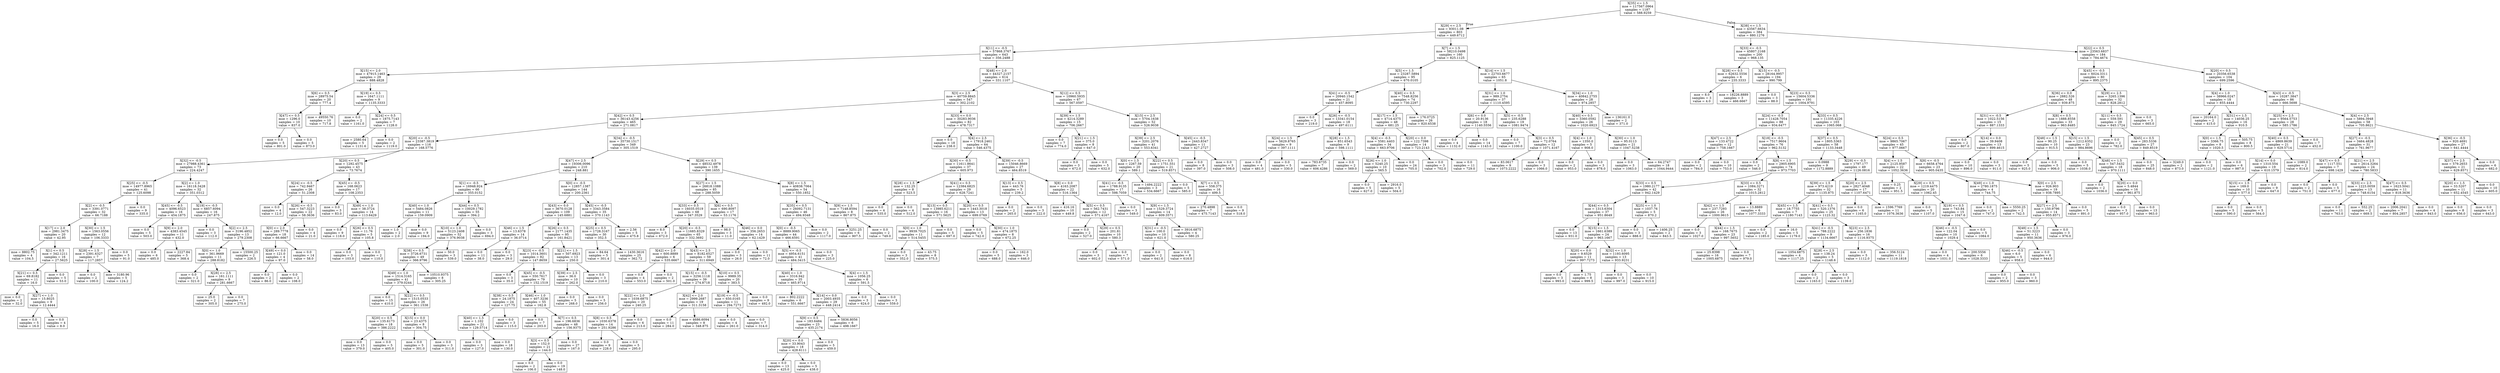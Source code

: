 digraph Tree {
node [shape=box] ;
0 [label="X[35] <= 1.5\nmse = 117567.0964\nsamples = 1187\nvalue = 588.9259"] ;
1 [label="X[29] <= 2.5\nmse = 93011.08\nsamples = 803\nvalue = 449.6712"] ;
0 -> 1 [labeldistance=2.5, labelangle=45, headlabel="True"] ;
2 [label="X[11] <= -0.5\nmse = 57868.3767\nsamples = 643\nvalue = 356.2488"] ;
1 -> 2 ;
3 [label="X[15] <= 2.0\nmse = 47915.1463\nsamples = 29\nvalue = 888.4828"] ;
2 -> 3 ;
4 [label="X[6] <= 0.5\nmse = 28975.54\nsamples = 20\nvalue = 777.4"] ;
3 -> 4 ;
5 [label="X[47] <= 0.5\nmse = 1296.0\nsamples = 10\nvalue = 837.0"] ;
4 -> 5 ;
6 [label="mse = 0.0\nsamples = 5\nvalue = 801.0"] ;
5 -> 6 ;
7 [label="mse = 0.0\nsamples = 5\nvalue = 873.0"] ;
5 -> 7 ;
8 [label="mse = 49550.76\nsamples = 10\nvalue = 717.8"] ;
4 -> 8 ;
9 [label="X[19] <= 0.5\nmse = 1647.1111\nsamples = 9\nvalue = 1135.3333"] ;
3 -> 9 ;
10 [label="mse = 0.0\nsamples = 2\nvalue = 1161.0"] ;
9 -> 10 ;
11 [label="X[24] <= 0.5\nmse = 1875.7143\nsamples = 7\nvalue = 1128.0"] ;
9 -> 11 ;
12 [label="mse = 2580.64\nsamples = 5\nvalue = 1131.6"] ;
11 -> 12 ;
13 [label="mse = 0.0\nsamples = 2\nvalue = 1119.0"] ;
11 -> 13 ;
14 [label="X[48] <= 2.0\nmse = 44327.2157\nsamples = 614\nvalue = 331.1107"] ;
2 -> 14 ;
15 [label="X[3] <= 2.5\nmse = 40759.8845\nsamples = 547\nvalue = 302.2102"] ;
14 -> 15 ;
16 [label="X[42] <= 0.5\nmse = 36143.4256\nsamples = 465\nvalue = 271.0817"] ;
15 -> 16 ;
17 [label="X[20] <= -0.5\nmse = 23387.3819\nsamples = 116\nvalue = 168.5776"] ;
16 -> 17 ;
18 [label="X[32] <= -0.5\nmse = 27988.4361\nsamples = 73\nvalue = 224.4247"] ;
17 -> 18 ;
19 [label="X[25] <= -0.5\nmse = 14977.8965\nsamples = 41\nvalue = 125.6098"] ;
18 -> 19 ;
20 [label="X[2] <= -0.5\nmse = 3391.0771\nsamples = 32\nvalue = 66.7188"] ;
19 -> 20 ;
21 [label="X[17] <= 2.0\nmse = 2981.3475\nsamples = 20\nvalue = 42.95"] ;
20 -> 21 ;
22 [label="mse = 8802.75\nsamples = 4\nvalue = 104.5"] ;
21 -> 22 ;
23 [label="X[1] <= 0.5\nmse = 342.1211\nsamples = 16\nvalue = 27.5625"] ;
21 -> 23 ;
24 [label="X[21] <= 0.5\nmse = 69.8182\nsamples = 11\nvalue = 16.0"] ;
23 -> 24 ;
25 [label="mse = 0.0\nsamples = 2\nvalue = 32.0"] ;
24 -> 25 ;
26 [label="X[27] <= 1.0\nmse = 15.8025\nsamples = 9\nvalue = 12.4444"] ;
24 -> 26 ;
27 [label="mse = 0.0\nsamples = 5\nvalue = 16.0"] ;
26 -> 27 ;
28 [label="mse = 0.0\nsamples = 4\nvalue = 8.0"] ;
26 -> 28 ;
29 [label="mse = 0.0\nsamples = 5\nvalue = 53.0"] ;
23 -> 29 ;
30 [label="X[30] <= 1.5\nmse = 1563.0556\nsamples = 12\nvalue = 106.3333"] ;
20 -> 30 ;
31 [label="X[28] <= 1.5\nmse = 2391.6327\nsamples = 7\nvalue = 117.2857"] ;
30 -> 31 ;
32 [label="mse = 0.0\nsamples = 2\nvalue = 100.0"] ;
31 -> 32 ;
33 [label="mse = 3180.96\nsamples = 5\nvalue = 124.2"] ;
31 -> 33 ;
34 [label="mse = 0.0\nsamples = 5\nvalue = 91.0"] ;
30 -> 34 ;
35 [label="mse = 0.0\nsamples = 9\nvalue = 335.0"] ;
19 -> 35 ;
36 [label="X[2] <= 1.0\nmse = 16118.3428\nsamples = 32\nvalue = 351.0312"] ;
18 -> 36 ;
37 [label="X[45] <= -0.5\nmse = 4096.6523\nsamples = 16\nvalue = 454.1875"] ;
36 -> 37 ;
38 [label="mse = 0.0\nsamples = 5\nvalue = 503.0"] ;
37 -> 38 ;
39 [label="X[9] <= 2.0\nmse = 4383.4545\nsamples = 11\nvalue = 432.0"] ;
37 -> 39 ;
40 [label="mse = 0.0\nsamples = 6\nvalue = 485.0"] ;
39 -> 40 ;
41 [label="mse = 2227.84\nsamples = 5\nvalue = 368.4"] ;
39 -> 41 ;
42 [label="X[19] <= -0.5\nmse = 6857.6094\nsamples = 16\nvalue = 247.875"] ;
36 -> 42 ;
43 [label="mse = 0.0\nsamples = 3\nvalue = 112.0"] ;
42 -> 43 ;
44 [label="X[2] <= 2.5\nmse = 3196.4852\nsamples = 13\nvalue = 279.2308"] ;
42 -> 44 ;
45 [label="X[0] <= 1.0\nmse = 361.9669\nsamples = 11\nvalue = 288.8182"] ;
44 -> 45 ;
46 [label="mse = 0.0\nsamples = 2\nvalue = 321.0"] ;
45 -> 46 ;
47 [label="X[28] <= 2.5\nmse = 161.1111\nsamples = 9\nvalue = 281.6667"] ;
45 -> 47 ;
48 [label="mse = 25.0\nsamples = 2\nvalue = 305.0"] ;
47 -> 48 ;
49 [label="mse = 0.0\nsamples = 7\nvalue = 275.0"] ;
47 -> 49 ;
50 [label="mse = 15500.25\nsamples = 2\nvalue = 226.5"] ;
44 -> 50 ;
51 [label="X[20] <= 0.5\nmse = 1292.4575\nsamples = 43\nvalue = 73.7674"] ;
17 -> 51 ;
52 [label="X[24] <= -0.5\nmse = 742.9467\nsamples = 26\nvalue = 51.2308"] ;
51 -> 52 ;
53 [label="mse = 0.0\nsamples = 4\nvalue = 12.0"] ;
52 -> 53 ;
54 [label="X[26] <= -0.5\nmse = 547.3223\nsamples = 22\nvalue = 58.3636"] ;
52 -> 54 ;
55 [label="X[0] <= 2.0\nmse = 289.7778\nsamples = 18\nvalue = 66.6667"] ;
54 -> 55 ;
56 [label="X[49] <= 0.0\nmse = 121.0\nsamples = 4\nvalue = 97.0"] ;
55 -> 56 ;
57 [label="mse = 0.0\nsamples = 2\nvalue = 86.0"] ;
56 -> 57 ;
58 [label="mse = 0.0\nsamples = 2\nvalue = 108.0"] ;
56 -> 58 ;
59 [label="mse = 0.0\nsamples = 14\nvalue = 58.0"] ;
55 -> 59 ;
60 [label="mse = 0.0\nsamples = 4\nvalue = 21.0"] ;
54 -> 60 ;
61 [label="X[45] <= -0.5\nmse = 168.0623\nsamples = 17\nvalue = 108.2353"] ;
51 -> 61 ;
62 [label="mse = 0.0\nsamples = 3\nvalue = 83.0"] ;
61 -> 62 ;
63 [label="X[49] <= 1.0\nmse = 38.3724\nsamples = 14\nvalue = 113.6429"] ;
61 -> 63 ;
64 [label="mse = 0.0\nsamples = 9\nvalue = 118.0"] ;
63 -> 64 ;
65 [label="X[26] <= 0.5\nmse = 11.76\nsamples = 5\nvalue = 105.8"] ;
63 -> 65 ;
66 [label="mse = 0.0\nsamples = 3\nvalue = 103.0"] ;
65 -> 66 ;
67 [label="mse = 0.0\nsamples = 2\nvalue = 110.0"] ;
65 -> 67 ;
68 [label="X[34] <= -0.5\nmse = 35730.1517\nsamples = 349\nvalue = 305.1519"] ;
16 -> 68 ;
69 [label="X[47] <= 2.5\nmse = 19306.0096\nsamples = 210\nvalue = 248.881"] ;
68 -> 69 ;
70 [label="X[1] <= -0.5\nmse = 16948.924\nsamples = 66\nvalue = 355.0152"] ;
69 -> 70 ;
71 [label="X[40] <= 1.0\nmse = 5484.0826\nsamples = 11\nvalue = 159.0909"] ;
70 -> 71 ;
72 [label="mse = 1.0\nsamples = 2\nvalue = 2.0"] ;
71 -> 72 ;
73 [label="mse = 0.0\nsamples = 9\nvalue = 194.0"] ;
71 -> 73 ;
74 [label="X[44] <= 0.5\nmse = 10029.1782\nsamples = 55\nvalue = 394.2"] ;
70 -> 74 ;
75 [label="X[10] <= 1.0\nmse = 5123.2408\nsamples = 52\nvalue = 376.9038"] ;
74 -> 75 ;
76 [label="X[38] <= 0.5\nmse = 3726.6731\nsamples = 49\nvalue = 366.9796"] ;
75 -> 76 ;
77 [label="X[49] <= 1.0\nmse = 1514.3165\nsamples = 41\nvalue = 379.0244"] ;
76 -> 77 ;
78 [label="mse = 0.0\nsamples = 15\nvalue = 410.0"] ;
77 -> 78 ;
79 [label="X[22] <= 0.5\nmse = 1515.0533\nsamples = 26\nvalue = 361.1538"] ;
77 -> 79 ;
80 [label="X[20] <= 0.5\nmse = 135.6173\nsamples = 18\nvalue = 386.2222"] ;
79 -> 80 ;
81 [label="mse = 0.0\nsamples = 13\nvalue = 379.0"] ;
80 -> 81 ;
82 [label="mse = 0.0\nsamples = 5\nvalue = 405.0"] ;
80 -> 82 ;
83 [label="X[15] <= 0.0\nmse = 23.4375\nsamples = 8\nvalue = 304.75"] ;
79 -> 83 ;
84 [label="mse = 0.0\nsamples = 5\nvalue = 301.0"] ;
83 -> 84 ;
85 [label="mse = 0.0\nsamples = 3\nvalue = 311.0"] ;
83 -> 85 ;
86 [label="mse = 10510.9375\nsamples = 8\nvalue = 305.25"] ;
76 -> 86 ;
87 [label="mse = 50.0\nsamples = 3\nvalue = 539.0"] ;
75 -> 87 ;
88 [label="mse = 0.0\nsamples = 3\nvalue = 694.0"] ;
74 -> 88 ;
89 [label="X[0] <= -0.5\nmse = 12857.1387\nsamples = 144\nvalue = 200.2361"] ;
69 -> 89 ;
90 [label="X[43] <= 0.0\nmse = 3670.0128\nsamples = 109\nvalue = 145.6881"] ;
89 -> 90 ;
91 [label="X[46] <= 1.5\nmse = 13.6378\nsamples = 14\nvalue = 36.0714"] ;
90 -> 91 ;
92 [label="mse = 0.0\nsamples = 11\nvalue = 38.0"] ;
91 -> 92 ;
93 [label="mse = 0.0\nsamples = 3\nvalue = 29.0"] ;
91 -> 93 ;
94 [label="X[26] <= 0.5\nmse = 2177.1435\nsamples = 95\nvalue = 161.8421"] ;
90 -> 94 ;
95 [label="X[23] <= -0.5\nmse = 1014.3601\nsamples = 82\nvalue = 147.8659"] ;
94 -> 95 ;
96 [label="mse = 0.0\nsamples = 3\nvalue = 35.0"] ;
95 -> 96 ;
97 [label="X[45] <= -0.5\nmse = 550.7617\nsamples = 79\nvalue = 152.1519"] ;
95 -> 97 ;
98 [label="X[38] <= 0.5\nmse = 24.1875\nsamples = 24\nvalue = 127.75"] ;
97 -> 98 ;
99 [label="X[40] <= 1.5\nmse = 1.102\nsamples = 21\nvalue = 129.5714"] ;
98 -> 99 ;
100 [label="mse = 0.0\nsamples = 3\nvalue = 127.0"] ;
99 -> 100 ;
101 [label="mse = 0.0\nsamples = 18\nvalue = 130.0"] ;
99 -> 101 ;
102 [label="mse = 0.0\nsamples = 3\nvalue = 115.0"] ;
98 -> 102 ;
103 [label="X[46] <= 1.0\nmse = 407.3236\nsamples = 55\nvalue = 162.8"] ;
97 -> 103 ;
104 [label="mse = 0.0\nsamples = 7\nvalue = 203.0"] ;
103 -> 104 ;
105 [label="X[7] <= 0.5\nmse = 196.6836\nsamples = 48\nvalue = 156.9375"] ;
103 -> 105 ;
106 [label="X[3] <= 0.5\nmse = 152.0\nsamples = 21\nvalue = 144.0"] ;
105 -> 106 ;
107 [label="mse = 0.0\nsamples = 2\nvalue = 106.0"] ;
106 -> 107 ;
108 [label="mse = 0.0\nsamples = 19\nvalue = 148.0"] ;
106 -> 108 ;
109 [label="mse = 0.0\nsamples = 27\nvalue = 167.0"] ;
105 -> 109 ;
110 [label="X[21] <= 1.5\nmse = 507.6923\nsamples = 13\nvalue = 250.0"] ;
94 -> 110 ;
111 [label="X[39] <= 2.5\nmse = 36.0\nsamples = 10\nvalue = 262.0"] ;
110 -> 111 ;
112 [label="mse = 0.0\nsamples = 5\nvalue = 268.0"] ;
111 -> 112 ;
113 [label="mse = 0.0\nsamples = 5\nvalue = 256.0"] ;
111 -> 113 ;
114 [label="mse = 0.0\nsamples = 3\nvalue = 210.0"] ;
110 -> 114 ;
115 [label="X[45] <= -0.5\nmse = 3343.3584\nsamples = 35\nvalue = 370.1143"] ;
89 -> 115 ;
116 [label="X[25] <= 0.5\nmse = 1728.3167\nsamples = 30\nvalue = 352.5"] ;
115 -> 116 ;
117 [label="mse = 84.64\nsamples = 5\nvalue = 301.4"] ;
116 -> 117 ;
118 [label="mse = 1430.3616\nsamples = 25\nvalue = 362.72"] ;
116 -> 118 ;
119 [label="mse = 2.56\nsamples = 5\nvalue = 475.8"] ;
115 -> 119 ;
120 [label="X[29] <= 0.5\nmse = 48532.4978\nsamples = 139\nvalue = 390.1655"] ;
68 -> 120 ;
121 [label="X[27] <= 1.5\nmse = 26818.1088\nsamples = 85\nvalue = 288.5059"] ;
120 -> 121 ;
122 [label="X[33] <= 0.5\nmse = 16035.0519\nsamples = 68\nvalue = 347.3529"] ;
121 -> 122 ;
123 [label="mse = 8.0\nsamples = 3\nvalue = 672.0"] ;
122 -> 123 ;
124 [label="X[20] <= -0.5\nmse = 11685.8329\nsamples = 65\nvalue = 332.3692"] ;
122 -> 124 ;
125 [label="X[42] <= 2.0\nmse = 600.8889\nsamples = 6\nvalue = 535.6667"] ;
124 -> 125 ;
126 [label="mse = 0.0\nsamples = 4\nvalue = 553.0"] ;
125 -> 126 ;
127 [label="mse = 0.0\nsamples = 2\nvalue = 501.0"] ;
125 -> 127 ;
128 [label="X[43] <= 2.5\nmse = 8182.6527\nsamples = 59\nvalue = 311.6949"] ;
124 -> 128 ;
129 [label="X[15] <= -0.5\nmse = 3256.1118\nsamples = 39\nvalue = 274.8718"] ;
128 -> 129 ;
130 [label="X[22] <= 2.0\nmse = 1039.6875\nsamples = 20\nvalue = 240.25"] ;
129 -> 130 ;
131 [label="X[8] <= 0.5\nmse = 1030.6378\nsamples = 14\nvalue = 251.9286"] ;
130 -> 131 ;
132 [label="mse = 0.0\nsamples = 9\nvalue = 228.0"] ;
131 -> 132 ;
133 [label="mse = 0.0\nsamples = 5\nvalue = 295.0"] ;
131 -> 133 ;
134 [label="mse = 0.0\nsamples = 6\nvalue = 213.0"] ;
130 -> 134 ;
135 [label="X[42] <= 2.0\nmse = 2999.2687\nsamples = 19\nvalue = 311.3158"] ;
129 -> 135 ;
136 [label="mse = 0.0\nsamples = 11\nvalue = 284.0"] ;
135 -> 136 ;
137 [label="mse = 4686.6094\nsamples = 8\nvalue = 348.875"] ;
135 -> 137 ;
138 [label="X[10] <= 0.5\nmse = 9989.35\nsamples = 20\nvalue = 383.5"] ;
128 -> 138 ;
139 [label="X[19] <= -0.5\nmse = 650.0165\nsamples = 11\nvalue = 294.7273"] ;
138 -> 139 ;
140 [label="mse = 0.0\nsamples = 4\nvalue = 261.0"] ;
139 -> 140 ;
141 [label="mse = 0.0\nsamples = 7\nvalue = 314.0"] ;
139 -> 141 ;
142 [label="mse = 0.0\nsamples = 9\nvalue = 492.0"] ;
138 -> 142 ;
143 [label="X[6] <= 0.5\nmse = 690.8097\nsamples = 17\nvalue = 53.1176"] ;
121 -> 143 ;
144 [label="mse = 98.0\nsamples = 3\nvalue = 11.0"] ;
143 -> 144 ;
145 [label="X[46] <= 0.0\nmse = 356.2653\nsamples = 14\nvalue = 62.1429"] ;
143 -> 145 ;
146 [label="mse = 0.0\nsamples = 3\nvalue = 26.0"] ;
145 -> 146 ;
147 [label="mse = 0.0\nsamples = 11\nvalue = 72.0"] ;
145 -> 147 ;
148 [label="X[8] <= 1.5\nmse = 40838.7064\nsamples = 54\nvalue = 550.1852"] ;
120 -> 148 ;
149 [label="X[35] <= 0.5\nmse = 26092.7131\nsamples = 46\nvalue = 494.9348"] ;
148 -> 149 ;
150 [label="X[0] <= -0.5\nmse = 8889.9065\nsamples = 44\nvalue = 466.6591"] ;
149 -> 150 ;
151 [label="X[5] <= -0.5\nmse = 4954.6151\nsamples = 41\nvalue = 484.3415"] ;
150 -> 151 ;
152 [label="X[40] <= 1.0\nmse = 3316.942\nsamples = 35\nvalue = 465.9714"] ;
151 -> 152 ;
153 [label="mse = 802.2222\nsamples = 6\nvalue = 551.6667"] ;
152 -> 153 ;
154 [label="X[14] <= 0.0\nmse = 2003.4935\nsamples = 29\nvalue = 448.2414"] ;
152 -> 154 ;
155 [label="X[9] <= 0.5\nmse = 183.6484\nsamples = 23\nvalue = 435.2174"] ;
154 -> 155 ;
156 [label="X[20] <= 0.0\nmse = 33.9043\nsamples = 18\nvalue = 428.6111"] ;
155 -> 156 ;
157 [label="mse = 0.0\nsamples = 13\nvalue = 425.0"] ;
156 -> 157 ;
158 [label="mse = 0.0\nsamples = 5\nvalue = 438.0"] ;
156 -> 158 ;
159 [label="mse = 0.0\nsamples = 5\nvalue = 459.0"] ;
155 -> 159 ;
160 [label="mse = 5836.8056\nsamples = 6\nvalue = 498.1667"] ;
154 -> 160 ;
161 [label="X[4] <= 1.5\nmse = 1056.25\nsamples = 6\nvalue = 591.5"] ;
151 -> 161 ;
162 [label="mse = 0.0\nsamples = 3\nvalue = 624.0"] ;
161 -> 162 ;
163 [label="mse = 0.0\nsamples = 3\nvalue = 559.0"] ;
161 -> 163 ;
164 [label="mse = 0.0\nsamples = 3\nvalue = 225.0"] ;
150 -> 164 ;
165 [label="mse = 0.0\nsamples = 2\nvalue = 1117.0"] ;
149 -> 165 ;
166 [label="X[9] <= 1.5\nmse = 7148.8594\nsamples = 8\nvalue = 867.875"] ;
148 -> 166 ;
167 [label="mse = 3251.25\nsamples = 6\nvalue = 907.5"] ;
166 -> 167 ;
168 [label="mse = 0.0\nsamples = 2\nvalue = 749.0"] ;
166 -> 168 ;
169 [label="X[33] <= 0.0\nmse = 30283.9036\nsamples = 82\nvalue = 478.7317"] ;
15 -> 169 ;
170 [label="mse = 0.0\nsamples = 18\nvalue = 238.0"] ;
169 -> 170 ;
171 [label="X[4] <= 2.5\nmse = 17918.2461\nsamples = 64\nvalue = 546.4375"] ;
169 -> 171 ;
172 [label="X[30] <= -0.5\nmse = 11611.8641\nsamples = 37\nvalue = 605.973"] ;
171 -> 172 ;
173 [label="X[28] <= 1.5\nmse = 132.25\nsamples = 8\nvalue = 523.5"] ;
172 -> 173 ;
174 [label="mse = 0.0\nsamples = 4\nvalue = 535.0"] ;
173 -> 174 ;
175 [label="mse = 0.0\nsamples = 4\nvalue = 512.0"] ;
173 -> 175 ;
176 [label="X[41] <= 0.5\nmse = 12384.6825\nsamples = 29\nvalue = 628.7241"] ;
172 -> 176 ;
177 [label="X[13] <= 0.5\nmse = 13985.6211\nsamples = 16\nvalue = 571.5625"] ;
176 -> 177 ;
178 [label="X[0] <= 1.0\nmse = 9939.7025\nsamples = 11\nvalue = 514.5455"] ;
177 -> 178 ;
179 [label="mse = 0.0\nsamples = 3\nvalue = 352.0"] ;
178 -> 179 ;
180 [label="mse = 43.75\nsamples = 8\nvalue = 575.5"] ;
178 -> 180 ;
181 [label="mse = 0.0\nsamples = 5\nvalue = 697.0"] ;
177 -> 181 ;
182 [label="X[20] <= 0.5\nmse = 1443.3018\nsamples = 13\nvalue = 699.0769"] ;
176 -> 182 ;
183 [label="mse = 0.0\nsamples = 5\nvalue = 742.0"] ;
182 -> 183 ;
184 [label="X[30] <= 1.0\nmse = 474.1875\nsamples = 8\nvalue = 672.25"] ;
182 -> 184 ;
185 [label="mse = 0.0\nsamples = 5\nvalue = 688.0"] ;
184 -> 185 ;
186 [label="mse = 162.0\nsamples = 3\nvalue = 646.0"] ;
184 -> 186 ;
187 [label="X[39] <= -0.5\nmse = 15046.8669\nsamples = 27\nvalue = 464.8519"] ;
171 -> 187 ;
188 [label="X[13] <= 0.5\nmse = 443.76\nsamples = 5\nvalue = 239.2"] ;
187 -> 188 ;
189 [label="mse = 0.0\nsamples = 2\nvalue = 265.0"] ;
188 -> 189 ;
190 [label="mse = 0.0\nsamples = 3\nvalue = 222.0"] ;
188 -> 190 ;
191 [label="X[8] <= 0.0\nmse = 4163.2087\nsamples = 22\nvalue = 516.1364"] ;
187 -> 191 ;
192 [label="mse = 416.16\nsamples = 10\nvalue = 449.8"] ;
191 -> 192 ;
193 [label="X[5] <= 0.5\nmse = 562.7431\nsamples = 12\nvalue = 571.4167"] ;
191 -> 193 ;
194 [label="mse = 0.0\nsamples = 2\nvalue = 527.0"] ;
193 -> 194 ;
195 [label="X[29] <= 0.5\nmse = 201.81\nsamples = 10\nvalue = 580.3"] ;
193 -> 195 ;
196 [label="mse = 0.0\nsamples = 3\nvalue = 602.0"] ;
195 -> 196 ;
197 [label="mse = 0.0\nsamples = 7\nvalue = 571.0"] ;
195 -> 197 ;
198 [label="X[12] <= 0.5\nmse = 10960.5935\nsamples = 67\nvalue = 567.0597"] ;
14 -> 198 ;
199 [label="X[39] <= 1.5\nmse = 4214.3289\nsamples = 15\nvalue = 706.2667"] ;
198 -> 199 ;
200 [label="mse = 0.0\nsamples = 7\nvalue = 774.0"] ;
199 -> 200 ;
201 [label="X[21] <= 1.5\nmse = 375.0\nsamples = 8\nvalue = 647.0"] ;
199 -> 201 ;
202 [label="mse = 0.0\nsamples = 3\nvalue = 672.0"] ;
201 -> 202 ;
203 [label="mse = 0.0\nsamples = 5\nvalue = 632.0"] ;
201 -> 203 ;
204 [label="X[15] <= 2.5\nmse = 5704.1638\nsamples = 52\nvalue = 526.9038"] ;
198 -> 204 ;
205 [label="X[39] <= 2.5\nmse = 3201.2076\nsamples = 41\nvalue = 553.6341"] ;
204 -> 205 ;
206 [label="X[0] <= 1.5\nmse = 2267.59\nsamples = 20\nvalue = 589.1"] ;
205 -> 206 ;
207 [label="X[41] <= -0.5\nmse = 1788.9135\nsamples = 17\nvalue = 598.7059"] ;
206 -> 207 ;
208 [label="mse = 0.0\nsamples = 3\nvalue = 549.0"] ;
207 -> 208 ;
209 [label="X[9] <= 1.5\nmse = 1529.3724\nsamples = 14\nvalue = 609.3571"] ;
207 -> 209 ;
210 [label="X[31] <= -0.5\nmse = 100.0\nsamples = 10\nvalue = 621.0"] ;
209 -> 210 ;
211 [label="mse = 0.0\nsamples = 2\nvalue = 641.0"] ;
210 -> 211 ;
212 [label="mse = 0.0\nsamples = 8\nvalue = 616.0"] ;
210 -> 212 ;
213 [label="mse = 3916.6875\nsamples = 4\nvalue = 580.25"] ;
209 -> 213 ;
214 [label="mse = 1494.2222\nsamples = 3\nvalue = 534.6667"] ;
206 -> 214 ;
215 [label="X[22] <= 0.5\nmse = 1751.551\nsamples = 21\nvalue = 519.8571"] ;
205 -> 215 ;
216 [label="mse = 0.0\nsamples = 5\nvalue = 585.0"] ;
215 -> 216 ;
217 [label="X[7] <= 0.5\nmse = 558.375\nsamples = 16\nvalue = 499.5"] ;
215 -> 217 ;
218 [label="mse = 270.4898\nsamples = 7\nvalue = 475.7143"] ;
217 -> 218 ;
219 [label="mse = 0.0\nsamples = 9\nvalue = 518.0"] ;
217 -> 219 ;
220 [label="X[45] <= -0.5\nmse = 2443.8347\nsamples = 11\nvalue = 427.2727"] ;
204 -> 220 ;
221 [label="mse = 0.0\nsamples = 8\nvalue = 397.0"] ;
220 -> 221 ;
222 [label="mse = 0.0\nsamples = 3\nvalue = 508.0"] ;
220 -> 222 ;
223 [label="X[7] <= 1.5\nmse = 58210.0498\nsamples = 160\nvalue = 825.1125"] ;
1 -> 223 ;
224 [label="X[5] <= 1.5\nmse = 23287.5894\nsamples = 95\nvalue = 670.0105"] ;
223 -> 224 ;
225 [label="X[41] <= -0.5\nmse = 20940.1542\nsamples = 21\nvalue = 457.8095"] ;
224 -> 225 ;
226 [label="mse = 0.0\nsamples = 3\nvalue = 219.0"] ;
225 -> 226 ;
227 [label="X[26] <= -0.5\nmse = 13341.0154\nsamples = 18\nvalue = 497.6111"] ;
225 -> 227 ;
228 [label="X[24] <= 1.5\nmse = 5629.8765\nsamples = 9\nvalue = 397.1111"] ;
227 -> 228 ;
229 [label="mse = 0.0\nsamples = 4\nvalue = 481.0"] ;
228 -> 229 ;
230 [label="mse = 0.0\nsamples = 5\nvalue = 330.0"] ;
228 -> 230 ;
231 [label="X[28] <= 1.5\nmse = 851.6543\nsamples = 9\nvalue = 598.1111"] ;
227 -> 231 ;
232 [label="mse = 783.6735\nsamples = 7\nvalue = 606.4286"] ;
231 -> 232 ;
233 [label="mse = 0.0\nsamples = 2\nvalue = 569.0"] ;
231 -> 233 ;
234 [label="X[40] <= 0.5\nmse = 7548.8256\nsamples = 74\nvalue = 730.2297"] ;
224 -> 234 ;
235 [label="X[17] <= 1.5\nmse = 4714.4375\nsamples = 48\nvalue = 681.25"] ;
234 -> 235 ;
236 [label="X[4] <= -0.5\nmse = 5581.4403\nsamples = 34\nvalue = 663.9706"] ;
235 -> 236 ;
237 [label="X[26] <= 1.0\nmse = 5240.25\nsamples = 10\nvalue = 565.5"] ;
236 -> 237 ;
238 [label="mse = 0.0\nsamples = 5\nvalue = 627.0"] ;
237 -> 238 ;
239 [label="mse = 2916.0\nsamples = 5\nvalue = 504.0"] ;
237 -> 239 ;
240 [label="mse = 0.0\nsamples = 24\nvalue = 705.0"] ;
236 -> 240 ;
241 [label="X[20] <= 0.0\nmse = 122.7398\nsamples = 14\nvalue = 723.2143"] ;
235 -> 241 ;
242 [label="mse = 0.0\nsamples = 3\nvalue = 702.0"] ;
241 -> 242 ;
243 [label="mse = 0.0\nsamples = 11\nvalue = 729.0"] ;
241 -> 243 ;
244 [label="mse = 176.0725\nsamples = 26\nvalue = 820.6538"] ;
234 -> 244 ;
245 [label="X[14] <= 1.5\nmse = 22703.6677\nsamples = 65\nvalue = 1051.8"] ;
223 -> 245 ;
246 [label="X[31] <= 1.0\nmse = 989.2754\nsamples = 37\nvalue = 1110.4595"] ;
245 -> 246 ;
247 [label="X[6] <= 0.0\nmse = 20.9136\nsamples = 18\nvalue = 1140.5556"] ;
246 -> 247 ;
248 [label="mse = 0.0\nsamples = 4\nvalue = 1132.0"] ;
247 -> 248 ;
249 [label="mse = 0.0\nsamples = 14\nvalue = 1143.0"] ;
247 -> 249 ;
250 [label="X[5] <= -0.5\nmse = 235.6288\nsamples = 19\nvalue = 1081.9474"] ;
246 -> 250 ;
251 [label="mse = 0.0\nsamples = 7\nvalue = 1100.0"] ;
250 -> 251 ;
252 [label="X[3] <= 0.5\nmse = 72.0764\nsamples = 12\nvalue = 1071.4167"] ;
250 -> 252 ;
253 [label="mse = 83.0617\nsamples = 9\nvalue = 1073.2222"] ;
252 -> 253 ;
254 [label="mse = 0.0\nsamples = 3\nvalue = 1066.0"] ;
252 -> 254 ;
255 [label="X[34] <= 1.0\nmse = 40842.2755\nsamples = 28\nvalue = 974.2857"] ;
245 -> 255 ;
256 [label="X[40] <= 0.5\nmse = 3360.0592\nsamples = 26\nvalue = 1020.6923"] ;
255 -> 256 ;
257 [label="X[4] <= 1.0\nmse = 1350.0\nsamples = 5\nvalue = 908.0"] ;
256 -> 257 ;
258 [label="mse = 0.0\nsamples = 2\nvalue = 953.0"] ;
257 -> 258 ;
259 [label="mse = 0.0\nsamples = 3\nvalue = 878.0"] ;
257 -> 259 ;
260 [label="X[30] <= 1.0\nmse = 95.0113\nsamples = 21\nvalue = 1047.5238"] ;
256 -> 260 ;
261 [label="mse = 0.0\nsamples = 3\nvalue = 1063.0"] ;
260 -> 261 ;
262 [label="mse = 64.2747\nsamples = 18\nvalue = 1044.9444"] ;
260 -> 262 ;
263 [label="mse = 136161.0\nsamples = 2\nvalue = 371.0"] ;
255 -> 263 ;
264 [label="X[38] <= 1.5\nmse = 43567.6634\nsamples = 384\nvalue = 880.1276"] ;
0 -> 264 [labeldistance=2.5, labelangle=-45, headlabel="False"] ;
265 [label="X[33] <= -0.5\nmse = 45807.2168\nsamples = 200\nvalue = 968.135"] ;
264 -> 265 ;
266 [label="X[28] <= 0.5\nmse = 62632.5556\nsamples = 6\nvalue = 235.3333"] ;
265 -> 266 ;
267 [label="mse = 8.0\nsamples = 3\nvalue = 4.0"] ;
266 -> 267 ;
268 [label="mse = 18226.8889\nsamples = 3\nvalue = 466.6667"] ;
266 -> 268 ;
269 [label="X[15] <= -0.5\nmse = 28164.9957\nsamples = 194\nvalue = 990.799"] ;
265 -> 269 ;
270 [label="mse = 0.0\nsamples = 3\nvalue = 88.0"] ;
269 -> 270 ;
271 [label="X[23] <= 0.5\nmse = 15604.5336\nsamples = 191\nvalue = 1004.9791"] ;
269 -> 271 ;
272 [label="X[24] <= -0.5\nmse = 11428.7054\nsamples = 88\nvalue = 934.6477"] ;
271 -> 272 ;
273 [label="X[47] <= 2.5\nmse = 133.4722\nsamples = 12\nvalue = 758.1667"] ;
272 -> 273 ;
274 [label="mse = 0.0\nsamples = 2\nvalue = 784.0"] ;
273 -> 274 ;
275 [label="mse = 0.0\nsamples = 10\nvalue = 753.0"] ;
273 -> 275 ;
276 [label="X[18] <= -0.5\nmse = 7517.9604\nsamples = 76\nvalue = 962.5132"] ;
272 -> 276 ;
277 [label="mse = 0.0\nsamples = 2\nvalue = 546.0"] ;
276 -> 277 ;
278 [label="X[8] <= 1.5\nmse = 2905.6905\nsamples = 74\nvalue = 973.7703"] ;
276 -> 278 ;
279 [label="X[33] <= 0.5\nmse = 1980.2177\nsamples = 42\nvalue = 942.1429"] ;
278 -> 279 ;
280 [label="X[44] <= 0.5\nmse = 1313.6304\nsamples = 37\nvalue = 951.8649"] ;
279 -> 280 ;
281 [label="mse = 0.0\nsamples = 13\nvalue = 931.0"] ;
280 -> 281 ;
282 [label="X[15] <= 1.5\nmse = 1661.6389\nsamples = 24\nvalue = 963.1667"] ;
280 -> 282 ;
283 [label="X[20] <= 0.0\nmse = 9.6529\nsamples = 11\nvalue = 997.7273"] ;
282 -> 283 ;
284 [label="mse = 0.0\nsamples = 3\nvalue = 993.0"] ;
283 -> 284 ;
285 [label="mse = 1.75\nsamples = 8\nvalue = 999.5"] ;
283 -> 285 ;
286 [label="X[32] <= 1.0\nmse = 1193.6095\nsamples = 13\nvalue = 933.9231"] ;
282 -> 286 ;
287 [label="mse = 0.0\nsamples = 3\nvalue = 997.0"] ;
286 -> 287 ;
288 [label="mse = 0.0\nsamples = 10\nvalue = 915.0"] ;
286 -> 288 ;
289 [label="X[25] <= 1.0\nmse = 1037.76\nsamples = 5\nvalue = 870.2"] ;
279 -> 289 ;
290 [label="mse = 0.0\nsamples = 3\nvalue = 888.0"] ;
289 -> 290 ;
291 [label="mse = 1406.25\nsamples = 2\nvalue = 843.5"] ;
289 -> 291 ;
292 [label="X[33] <= 0.5\nmse = 1084.3271\nsamples = 32\nvalue = 1015.2812"] ;
278 -> 292 ;
293 [label="X[42] <= 1.5\nmse = 237.7293\nsamples = 26\nvalue = 1000.9615"] ;
292 -> 293 ;
294 [label="mse = 0.0\nsamples = 3\nvalue = 1027.0"] ;
293 -> 294 ;
295 [label="X[44] <= 1.5\nmse = 168.7675\nsamples = 23\nvalue = 997.5652"] ;
293 -> 295 ;
296 [label="mse = 25.8398\nsamples = 16\nvalue = 1005.6875"] ;
295 -> 296 ;
297 [label="mse = 0.0\nsamples = 7\nvalue = 979.0"] ;
295 -> 297 ;
298 [label="mse = 13.8889\nsamples = 6\nvalue = 1077.3333"] ;
292 -> 298 ;
299 [label="X[33] <= 0.5\nmse = 11335.4226\nsamples = 103\nvalue = 1065.068"] ;
271 -> 299 ;
300 [label="X[37] <= 0.5\nmse = 1805.5363\nsamples = 58\nvalue = 1133.3448"] ;
299 -> 300 ;
301 [label="mse = 0.0988\nsamples = 9\nvalue = 1172.8889"] ;
300 -> 301 ;
302 [label="X[29] <= -0.5\nmse = 1797.177\nsamples = 49\nvalue = 1126.0816"] ;
300 -> 302 ;
303 [label="X[39] <= 1.5\nmse = 973.4219\nsamples = 32\nvalue = 1135.875"] ;
302 -> 303 ;
304 [label="X[45] <= 1.5\nmse = 18.7755\nsamples = 7\nvalue = 1180.7143"] ;
303 -> 304 ;
305 [label="mse = 0.0\nsamples = 2\nvalue = 1185.0"] ;
304 -> 305 ;
306 [label="mse = 16.0\nsamples = 5\nvalue = 1179.0"] ;
304 -> 306 ;
307 [label="X[41] <= 0.5\nmse = 520.1376\nsamples = 25\nvalue = 1123.32"] ;
303 -> 307 ;
308 [label="X[41] <= -0.5\nmse = 788.2222\nsamples = 9\nvalue = 1134.6667"] ;
307 -> 308 ;
309 [label="mse = 1054.6875\nsamples = 4\nvalue = 1117.25"] ;
308 -> 309 ;
310 [label="X[28] <= 2.5\nmse = 138.24\nsamples = 5\nvalue = 1148.6"] ;
308 -> 310 ;
311 [label="mse = 0.0\nsamples = 2\nvalue = 1163.0"] ;
310 -> 311 ;
312 [label="mse = 0.0\nsamples = 3\nvalue = 1139.0"] ;
310 -> 312 ;
313 [label="X[23] <= 2.5\nmse = 256.1836\nsamples = 16\nvalue = 1116.9375"] ;
307 -> 313 ;
314 [label="mse = 0.0\nsamples = 5\nvalue = 1112.0"] ;
313 -> 314 ;
315 [label="mse = 356.5124\nsamples = 11\nvalue = 1119.1818"] ;
313 -> 315 ;
316 [label="X[20] <= 2.5\nmse = 2827.4048\nsamples = 17\nvalue = 1107.6471"] ;
302 -> 316 ;
317 [label="mse = 0.0\nsamples = 6\nvalue = 1165.0"] ;
316 -> 317 ;
318 [label="mse = 1596.7769\nsamples = 11\nvalue = 1076.3636"] ;
316 -> 318 ;
319 [label="X[24] <= 0.5\nmse = 9865.7067\nsamples = 45\nvalue = 977.0667"] ;
299 -> 319 ;
320 [label="X[4] <= 1.5\nmse = 2125.9587\nsamples = 22\nvalue = 1052.3636"] ;
319 -> 320 ;
321 [label="mse = 0.25\nsamples = 2\nvalue = 951.5"] ;
320 -> 321 ;
322 [label="X[29] <= 0.5\nmse = 1219.4475\nsamples = 20\nvalue = 1062.45"] ;
320 -> 322 ;
323 [label="mse = 0.0\nsamples = 5\nvalue = 1107.0"] ;
322 -> 323 ;
324 [label="X[19] <= 0.5\nmse = 743.84\nsamples = 15\nvalue = 1047.6"] ;
322 -> 324 ;
325 [label="X[46] <= -0.5\nmse = 122.04\nsamples = 10\nvalue = 1029.4"] ;
324 -> 325 ;
326 [label="mse = 0.0\nsamples = 4\nvalue = 1031.0"] ;
325 -> 326 ;
327 [label="mse = 200.5556\nsamples = 6\nvalue = 1028.3333"] ;
325 -> 327 ;
328 [label="mse = 0.0\nsamples = 5\nvalue = 1084.0"] ;
324 -> 328 ;
329 [label="X[8] <= -0.5\nmse = 6658.4764\nsamples = 23\nvalue = 905.0435"] ;
319 -> 329 ;
330 [label="X[49] <= 1.0\nmse = 2780.1875\nsamples = 4\nvalue = 744.75"] ;
329 -> 330 ;
331 [label="mse = 0.0\nsamples = 2\nvalue = 747.0"] ;
330 -> 331 ;
332 [label="mse = 5550.25\nsamples = 2\nvalue = 742.5"] ;
330 -> 332 ;
333 [label="X[0] <= 2.5\nmse = 926.903\nsamples = 19\nvalue = 938.7895"] ;
329 -> 333 ;
334 [label="X[27] <= 2.5\nmse = 150.9796\nsamples = 14\nvalue = 955.8571"] ;
333 -> 334 ;
335 [label="X[48] <= 1.5\nmse = 51.3223\nsamples = 11\nvalue = 950.3636"] ;
334 -> 335 ;
336 [label="X[46] <= -0.5\nmse = 6.0\nsamples = 5\nvalue = 958.0"] ;
335 -> 336 ;
337 [label="mse = 0.0\nsamples = 2\nvalue = 955.0"] ;
336 -> 337 ;
338 [label="mse = 0.0\nsamples = 3\nvalue = 960.0"] ;
336 -> 338 ;
339 [label="mse = 0.0\nsamples = 6\nvalue = 944.0"] ;
335 -> 339 ;
340 [label="mse = 0.0\nsamples = 3\nvalue = 976.0"] ;
334 -> 340 ;
341 [label="mse = 0.0\nsamples = 5\nvalue = 891.0"] ;
333 -> 341 ;
342 [label="X[22] <= 0.5\nmse = 23563.6837\nsamples = 184\nvalue = 784.4674"] ;
264 -> 342 ;
343 [label="X[45] <= -0.5\nmse = 6024.3311\nsamples = 80\nvalue = 895.2375"] ;
342 -> 343 ;
344 [label="X[36] <= 0.0\nmse = 2882.526\nsamples = 48\nvalue = 939.875"] ;
343 -> 344 ;
345 [label="X[31] <= -0.5\nmse = 1022.5156\nsamples = 15\nvalue = 887.1333"] ;
344 -> 345 ;
346 [label="mse = 0.0\nsamples = 2\nvalue = 807.0"] ;
345 -> 346 ;
347 [label="X[14] <= 0.0\nmse = 39.9408\nsamples = 13\nvalue = 899.4615"] ;
345 -> 347 ;
348 [label="mse = 0.0\nsamples = 10\nvalue = 896.0"] ;
347 -> 348 ;
349 [label="mse = 0.0\nsamples = 3\nvalue = 911.0"] ;
347 -> 349 ;
350 [label="X[8] <= 0.5\nmse = 1888.8558\nsamples = 33\nvalue = 963.8485"] ;
344 -> 350 ;
351 [label="X[48] <= 1.5\nmse = 90.25\nsamples = 10\nvalue = 915.5"] ;
350 -> 351 ;
352 [label="mse = 0.0\nsamples = 5\nvalue = 925.0"] ;
351 -> 352 ;
353 [label="mse = 0.0\nsamples = 5\nvalue = 906.0"] ;
351 -> 353 ;
354 [label="X[15] <= 1.5\nmse = 1212.6352\nsamples = 23\nvalue = 984.8696"] ;
350 -> 354 ;
355 [label="mse = 0.0\nsamples = 5\nvalue = 1038.0"] ;
354 -> 355 ;
356 [label="X[48] <= 1.5\nmse = 547.5432\nsamples = 18\nvalue = 970.1111"] ;
354 -> 356 ;
357 [label="mse = 0.0\nsamples = 2\nvalue = 1036.0"] ;
356 -> 357 ;
358 [label="X[20] <= 0.0\nmse = 5.4844\nsamples = 16\nvalue = 961.875"] ;
356 -> 358 ;
359 [label="mse = 0.0\nsamples = 3\nvalue = 957.0"] ;
358 -> 359 ;
360 [label="mse = 0.0\nsamples = 13\nvalue = 963.0"] ;
358 -> 360 ;
361 [label="X[29] <= 2.5\nmse = 3265.1396\nsamples = 32\nvalue = 828.2812"] ;
343 -> 361 ;
362 [label="X[11] <= 0.5\nmse = 559.591\nsamples = 29\nvalue = 845.1724"] ;
361 -> 362 ;
363 [label="mse = 0.0\nsamples = 2\nvalue = 782.0"] ;
362 -> 363 ;
364 [label="X[45] <= 0.5\nmse = 283.5336\nsamples = 27\nvalue = 849.8519"] ;
362 -> 364 ;
365 [label="mse = 0.0\nsamples = 25\nvalue = 848.0"] ;
364 -> 365 ;
366 [label="mse = 3249.0\nsamples = 2\nvalue = 873.0"] ;
364 -> 366 ;
367 [label="mse = 0.0\nsamples = 3\nvalue = 665.0"] ;
361 -> 367 ;
368 [label="X[20] <= 0.5\nmse = 20356.6538\nsamples = 104\nvalue = 699.2596"] ;
342 -> 368 ;
369 [label="X[4] <= 1.0\nmse = 38966.0247\nsamples = 18\nvalue = 855.4444"] ;
368 -> 369 ;
370 [label="mse = 20164.0\nsamples = 2\nvalue = 415.0"] ;
369 -> 370 ;
371 [label="X[31] <= 1.5\nmse = 14036.25\nsamples = 16\nvalue = 910.5"] ;
369 -> 371 ;
372 [label="X[0] <= 1.5\nmse = 3366.75\nsamples = 8\nvalue = 1020.5"] ;
371 -> 372 ;
373 [label="mse = 0.0\nsamples = 2\nvalue = 1121.0"] ;
372 -> 373 ;
374 [label="mse = 0.0\nsamples = 6\nvalue = 987.0"] ;
372 -> 374 ;
375 [label="mse = 505.75\nsamples = 8\nvalue = 800.5"] ;
371 -> 375 ;
376 [label="X[43] <= -0.5\nmse = 10287.3847\nsamples = 86\nvalue = 666.5698"] ;
368 -> 376 ;
377 [label="X[25] <= 2.5\nmse = 9564.5753\nsamples = 28\nvalue = 585.1786"] ;
376 -> 377 ;
378 [label="X[40] <= 0.5\nmse = 4869.8639\nsamples = 21\nvalue = 629.5714"] ;
377 -> 378 ;
379 [label="X[14] <= 0.0\nmse = 1310.554\nsamples = 19\nvalue = 610.1579"] ;
378 -> 379 ;
380 [label="X[15] <= 1.5\nmse = 169.0\nsamples = 10\nvalue = 577.0"] ;
379 -> 380 ;
381 [label="mse = 0.0\nsamples = 5\nvalue = 590.0"] ;
380 -> 381 ;
382 [label="mse = 0.0\nsamples = 5\nvalue = 564.0"] ;
380 -> 382 ;
383 [label="mse = 0.0\nsamples = 9\nvalue = 647.0"] ;
379 -> 383 ;
384 [label="mse = 1089.0\nsamples = 2\nvalue = 814.0"] ;
378 -> 384 ;
385 [label="mse = 0.0\nsamples = 7\nvalue = 452.0"] ;
377 -> 385 ;
386 [label="X[4] <= 2.5\nmse = 5894.3948\nsamples = 58\nvalue = 705.8621"] ;
376 -> 386 ;
387 [label="X[27] <= -0.5\nmse = 3464.4828\nsamples = 31\nvalue = 761.9677"] ;
386 -> 387 ;
388 [label="X[47] <= 0.5\nmse = 1117.551\nsamples = 7\nvalue = 698.1429"] ;
387 -> 388 ;
389 [label="mse = 0.0\nsamples = 2\nvalue = 751.0"] ;
388 -> 389 ;
390 [label="mse = 0.0\nsamples = 5\nvalue = 677.0"] ;
388 -> 390 ;
391 [label="X[21] <= 2.5\nmse = 2614.3264\nsamples = 24\nvalue = 780.5833"] ;
387 -> 391 ;
392 [label="X[33] <= 2.5\nmse = 1223.0059\nsamples = 13\nvalue = 748.6154"] ;
391 -> 392 ;
393 [label="mse = 0.0\nsamples = 11\nvalue = 763.0"] ;
392 -> 393 ;
394 [label="mse = 552.25\nsamples = 2\nvalue = 669.5"] ;
392 -> 394 ;
395 [label="X[47] <= 0.5\nmse = 1623.5041\nsamples = 11\nvalue = 818.3636"] ;
391 -> 395 ;
396 [label="mse = 2006.2041\nsamples = 7\nvalue = 804.2857"] ;
395 -> 396 ;
397 [label="mse = 0.0\nsamples = 4\nvalue = 843.0"] ;
395 -> 397 ;
398 [label="X[36] <= -0.5\nmse = 920.4691\nsamples = 27\nvalue = 641.4444"] ;
386 -> 398 ;
399 [label="X[37] <= 2.5\nmse = 579.2653\nsamples = 21\nvalue = 629.8571"] ;
398 -> 399 ;
400 [label="X[20] <= 1.5\nmse = 33.5207\nsamples = 11\nvalue = 652.4545"] ;
399 -> 400 ;
401 [label="mse = 0.0\nsamples = 8\nvalue = 656.0"] ;
400 -> 401 ;
402 [label="mse = 0.0\nsamples = 3\nvalue = 643.0"] ;
400 -> 402 ;
403 [label="mse = 0.0\nsamples = 10\nvalue = 605.0"] ;
399 -> 403 ;
404 [label="mse = 0.0\nsamples = 6\nvalue = 682.0"] ;
398 -> 404 ;
}